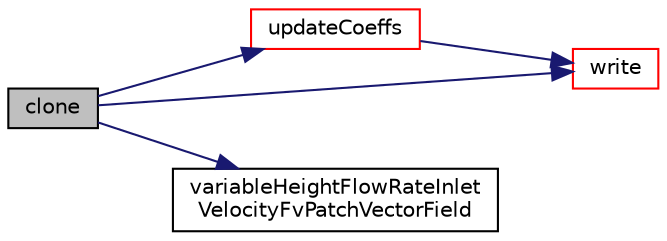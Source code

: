 digraph "clone"
{
  bgcolor="transparent";
  edge [fontname="Helvetica",fontsize="10",labelfontname="Helvetica",labelfontsize="10"];
  node [fontname="Helvetica",fontsize="10",shape=record];
  rankdir="LR";
  Node32 [label="clone",height=0.2,width=0.4,color="black", fillcolor="grey75", style="filled", fontcolor="black"];
  Node32 -> Node33 [color="midnightblue",fontsize="10",style="solid",fontname="Helvetica"];
  Node33 [label="updateCoeffs",height=0.2,width=0.4,color="red",URL="$a23153.html#a7e24eafac629d3733181cd942d4c902f",tooltip="Update the coefficients associated with the patch field. "];
  Node33 -> Node38 [color="midnightblue",fontsize="10",style="solid",fontname="Helvetica"];
  Node38 [label="write",height=0.2,width=0.4,color="red",URL="$a23153.html#a293fdfec8bdfbd5c3913ab4c9f3454ff",tooltip="Write. "];
  Node32 -> Node45 [color="midnightblue",fontsize="10",style="solid",fontname="Helvetica"];
  Node45 [label="variableHeightFlowRateInlet\lVelocityFvPatchVectorField",height=0.2,width=0.4,color="black",URL="$a23153.html#ae5582491e6bc645c579f201d878e2d47",tooltip="Construct from patch and internal field. "];
  Node32 -> Node38 [color="midnightblue",fontsize="10",style="solid",fontname="Helvetica"];
}
